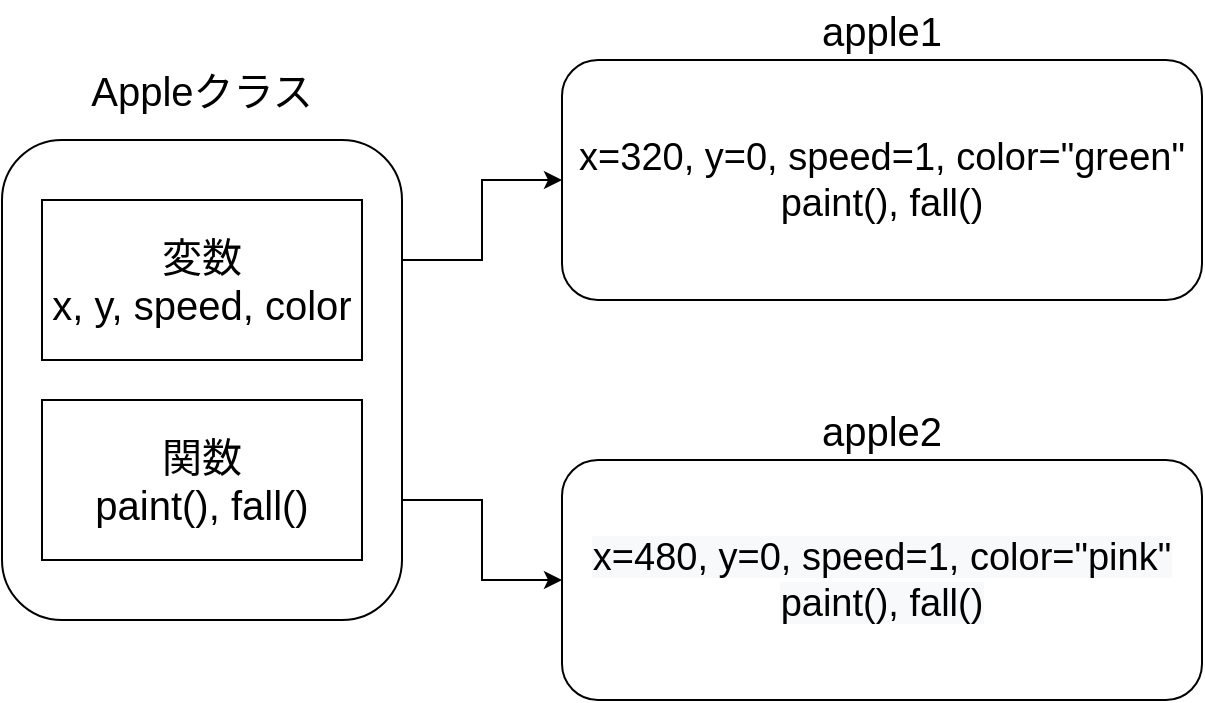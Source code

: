 <mxfile version="17.4.5" type="device"><diagram id="44dhN2UrpwV3PMcJPTBi" name="ページ1"><mxGraphModel dx="946" dy="532" grid="1" gridSize="10" guides="1" tooltips="1" connect="1" arrows="1" fold="1" page="1" pageScale="1" pageWidth="827" pageHeight="1169" math="0" shadow="0"><root><mxCell id="0"/><mxCell id="1" parent="0"/><mxCell id="ZAbuan7DQgm4KQLotzmi-12" style="edgeStyle=orthogonalEdgeStyle;rounded=0;orthogonalLoop=1;jettySize=auto;html=1;exitX=1;exitY=0.25;exitDx=0;exitDy=0;entryX=0;entryY=0.5;entryDx=0;entryDy=0;fontSize=20;" edge="1" parent="1" source="ZAbuan7DQgm4KQLotzmi-1" target="ZAbuan7DQgm4KQLotzmi-5"><mxGeometry relative="1" as="geometry"/></mxCell><mxCell id="ZAbuan7DQgm4KQLotzmi-13" style="edgeStyle=orthogonalEdgeStyle;rounded=0;orthogonalLoop=1;jettySize=auto;html=1;exitX=1;exitY=0.75;exitDx=0;exitDy=0;entryX=0;entryY=0.5;entryDx=0;entryDy=0;fontSize=20;" edge="1" parent="1" source="ZAbuan7DQgm4KQLotzmi-1" target="ZAbuan7DQgm4KQLotzmi-10"><mxGeometry relative="1" as="geometry"/></mxCell><mxCell id="ZAbuan7DQgm4KQLotzmi-1" value="" style="rounded=1;whiteSpace=wrap;html=1;" vertex="1" parent="1"><mxGeometry x="120" y="80" width="200" height="240" as="geometry"/></mxCell><mxCell id="ZAbuan7DQgm4KQLotzmi-2" value="変数&lt;br&gt;x, y, speed, color" style="rounded=0;whiteSpace=wrap;html=1;fontSize=20;" vertex="1" parent="1"><mxGeometry x="140" y="110" width="160" height="80" as="geometry"/></mxCell><mxCell id="ZAbuan7DQgm4KQLotzmi-3" value="関数&lt;br&gt;paint(), fall()" style="rounded=0;whiteSpace=wrap;html=1;fontSize=20;" vertex="1" parent="1"><mxGeometry x="140" y="210" width="160" height="80" as="geometry"/></mxCell><mxCell id="ZAbuan7DQgm4KQLotzmi-4" value="Appleクラス" style="text;html=1;strokeColor=none;fillColor=none;align=center;verticalAlign=middle;whiteSpace=wrap;rounded=0;fontSize=20;" vertex="1" parent="1"><mxGeometry x="150" y="40" width="140" height="30" as="geometry"/></mxCell><mxCell id="ZAbuan7DQgm4KQLotzmi-5" value="&lt;font style=&quot;font-size: 19px&quot;&gt;x=320, y=0, speed=1, color=&quot;green&quot;&lt;br&gt;paint(), fall()&lt;br&gt;&lt;/font&gt;" style="rounded=1;whiteSpace=wrap;html=1;" vertex="1" parent="1"><mxGeometry x="400" y="40" width="320" height="120" as="geometry"/></mxCell><mxCell id="ZAbuan7DQgm4KQLotzmi-6" value="apple1" style="text;html=1;strokeColor=none;fillColor=none;align=center;verticalAlign=middle;whiteSpace=wrap;rounded=0;fontSize=20;" vertex="1" parent="1"><mxGeometry x="490" y="10" width="140" height="30" as="geometry"/></mxCell><mxCell id="ZAbuan7DQgm4KQLotzmi-10" value="&lt;font style=&quot;font-size: 19px&quot;&gt;&lt;span style=&quot;color: rgb(0 , 0 , 0) ; font-family: &amp;#34;helvetica&amp;#34; ; font-style: normal ; font-weight: 400 ; letter-spacing: normal ; text-align: center ; text-indent: 0px ; text-transform: none ; word-spacing: 0px ; background-color: rgb(248 , 249 , 250) ; display: inline ; float: none&quot;&gt;x=480, y=0, speed=1, color=&quot;pink&quot;&lt;/span&gt;&lt;br style=&quot;color: rgb(0 , 0 , 0) ; font-family: &amp;#34;helvetica&amp;#34; ; font-style: normal ; font-weight: 400 ; letter-spacing: normal ; text-align: center ; text-indent: 0px ; text-transform: none ; word-spacing: 0px ; background-color: rgb(248 , 249 , 250)&quot;&gt;&lt;span style=&quot;color: rgb(0 , 0 , 0) ; font-family: &amp;#34;helvetica&amp;#34; ; font-style: normal ; font-weight: 400 ; letter-spacing: normal ; text-align: center ; text-indent: 0px ; text-transform: none ; word-spacing: 0px ; background-color: rgb(248 , 249 , 250) ; display: inline ; float: none&quot;&gt;paint(), fall()&lt;/span&gt;&lt;/font&gt;" style="rounded=1;whiteSpace=wrap;html=1;" vertex="1" parent="1"><mxGeometry x="400" y="240" width="320" height="120" as="geometry"/></mxCell><mxCell id="ZAbuan7DQgm4KQLotzmi-11" value="apple2" style="text;html=1;strokeColor=none;fillColor=none;align=center;verticalAlign=middle;whiteSpace=wrap;rounded=0;fontSize=20;" vertex="1" parent="1"><mxGeometry x="490" y="210" width="140" height="30" as="geometry"/></mxCell></root></mxGraphModel></diagram></mxfile>
